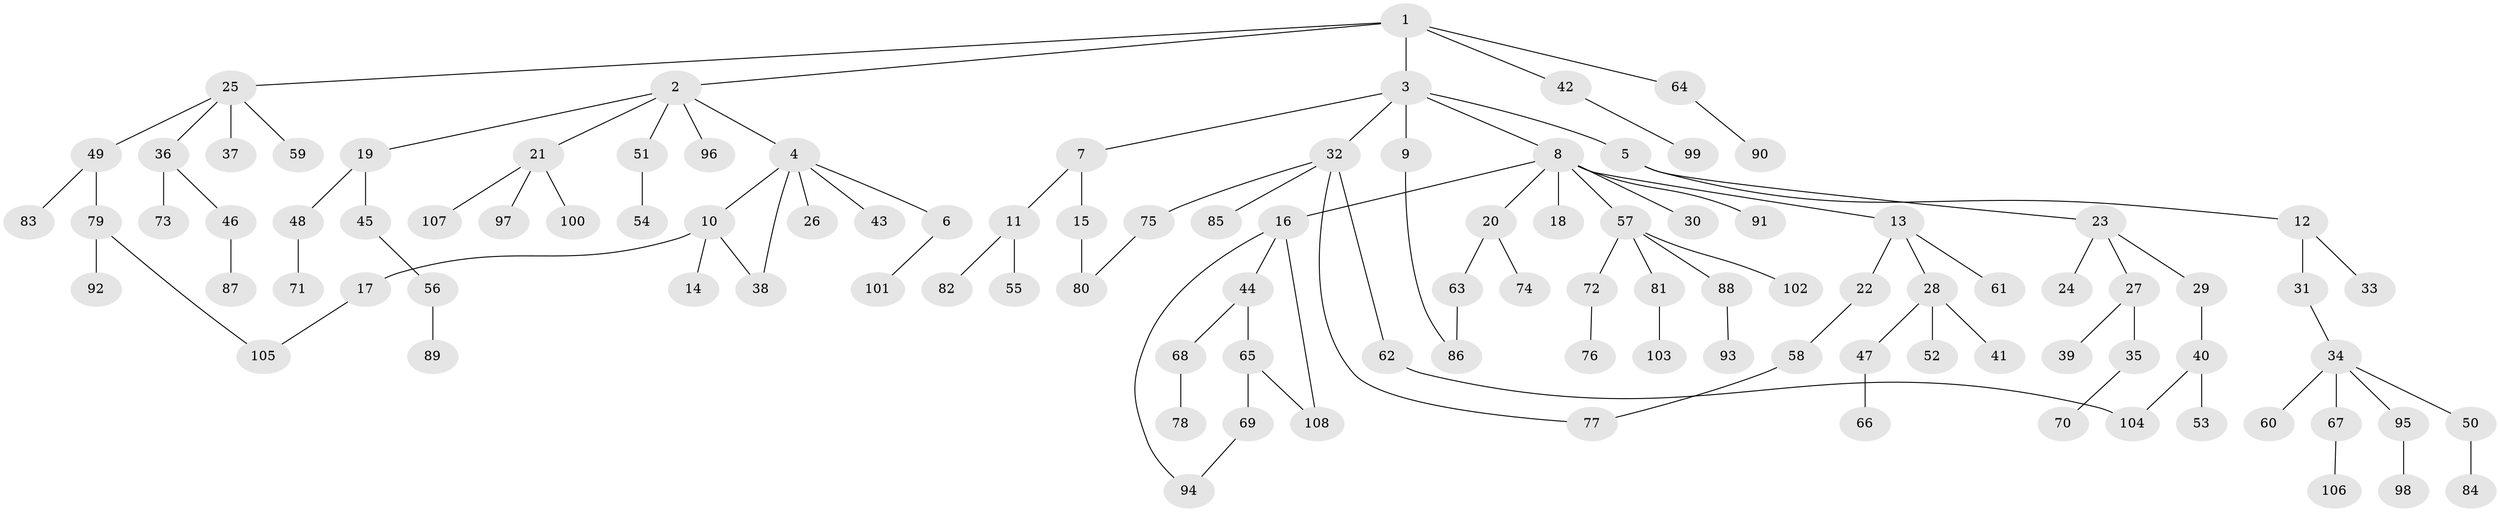 // Generated by graph-tools (version 1.1) at 2025/49/03/09/25 03:49:24]
// undirected, 108 vertices, 115 edges
graph export_dot {
graph [start="1"]
  node [color=gray90,style=filled];
  1;
  2;
  3;
  4;
  5;
  6;
  7;
  8;
  9;
  10;
  11;
  12;
  13;
  14;
  15;
  16;
  17;
  18;
  19;
  20;
  21;
  22;
  23;
  24;
  25;
  26;
  27;
  28;
  29;
  30;
  31;
  32;
  33;
  34;
  35;
  36;
  37;
  38;
  39;
  40;
  41;
  42;
  43;
  44;
  45;
  46;
  47;
  48;
  49;
  50;
  51;
  52;
  53;
  54;
  55;
  56;
  57;
  58;
  59;
  60;
  61;
  62;
  63;
  64;
  65;
  66;
  67;
  68;
  69;
  70;
  71;
  72;
  73;
  74;
  75;
  76;
  77;
  78;
  79;
  80;
  81;
  82;
  83;
  84;
  85;
  86;
  87;
  88;
  89;
  90;
  91;
  92;
  93;
  94;
  95;
  96;
  97;
  98;
  99;
  100;
  101;
  102;
  103;
  104;
  105;
  106;
  107;
  108;
  1 -- 2;
  1 -- 3;
  1 -- 25;
  1 -- 42;
  1 -- 64;
  2 -- 4;
  2 -- 19;
  2 -- 21;
  2 -- 51;
  2 -- 96;
  3 -- 5;
  3 -- 7;
  3 -- 8;
  3 -- 9;
  3 -- 32;
  4 -- 6;
  4 -- 10;
  4 -- 26;
  4 -- 43;
  4 -- 38;
  5 -- 12;
  5 -- 23;
  6 -- 101;
  7 -- 11;
  7 -- 15;
  8 -- 13;
  8 -- 16;
  8 -- 18;
  8 -- 20;
  8 -- 30;
  8 -- 57;
  8 -- 91;
  9 -- 86;
  10 -- 14;
  10 -- 17;
  10 -- 38;
  11 -- 55;
  11 -- 82;
  12 -- 31;
  12 -- 33;
  13 -- 22;
  13 -- 28;
  13 -- 61;
  15 -- 80;
  16 -- 44;
  16 -- 94;
  16 -- 108;
  17 -- 105;
  19 -- 45;
  19 -- 48;
  20 -- 63;
  20 -- 74;
  21 -- 97;
  21 -- 100;
  21 -- 107;
  22 -- 58;
  23 -- 24;
  23 -- 27;
  23 -- 29;
  25 -- 36;
  25 -- 37;
  25 -- 49;
  25 -- 59;
  27 -- 35;
  27 -- 39;
  28 -- 41;
  28 -- 47;
  28 -- 52;
  29 -- 40;
  31 -- 34;
  32 -- 62;
  32 -- 75;
  32 -- 85;
  32 -- 77;
  34 -- 50;
  34 -- 60;
  34 -- 67;
  34 -- 95;
  35 -- 70;
  36 -- 46;
  36 -- 73;
  40 -- 53;
  40 -- 104;
  42 -- 99;
  44 -- 65;
  44 -- 68;
  45 -- 56;
  46 -- 87;
  47 -- 66;
  48 -- 71;
  49 -- 79;
  49 -- 83;
  50 -- 84;
  51 -- 54;
  56 -- 89;
  57 -- 72;
  57 -- 81;
  57 -- 88;
  57 -- 102;
  58 -- 77;
  62 -- 104;
  63 -- 86;
  64 -- 90;
  65 -- 69;
  65 -- 108;
  67 -- 106;
  68 -- 78;
  69 -- 94;
  72 -- 76;
  75 -- 80;
  79 -- 92;
  79 -- 105;
  81 -- 103;
  88 -- 93;
  95 -- 98;
}
